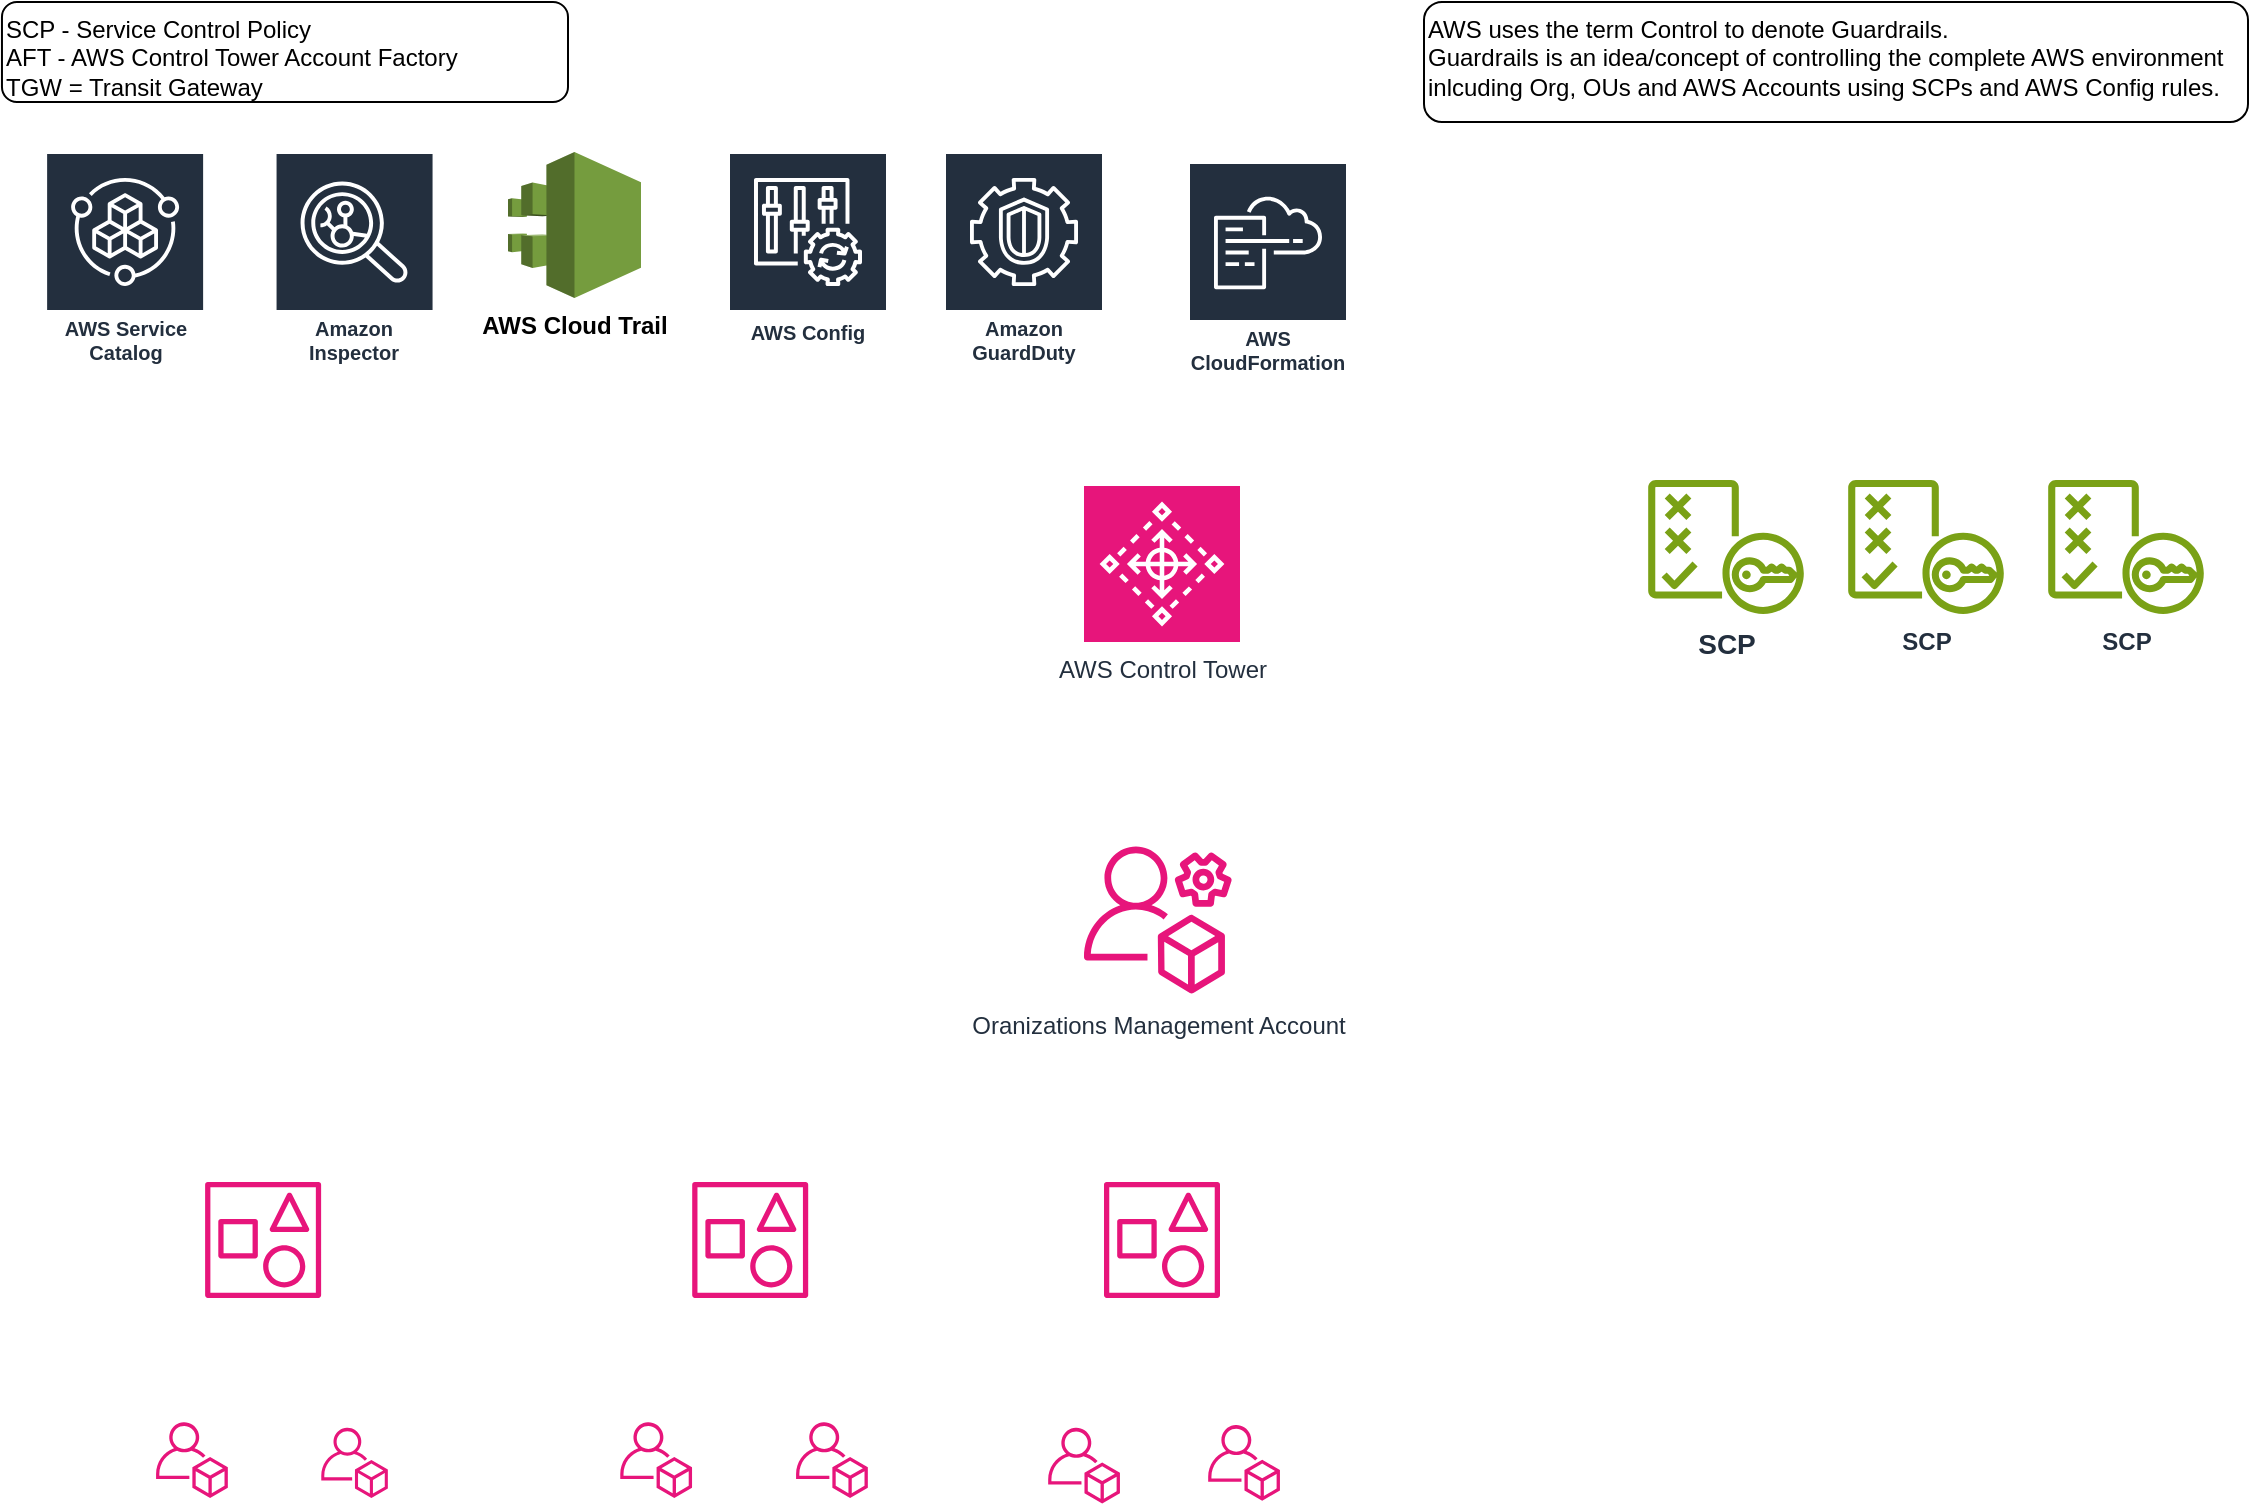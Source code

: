 <mxfile version="22.1.3" type="github">
  <diagram name="Page-1" id="SBuC9JLOga-4O0SH2pjl">
    <mxGraphModel dx="1713" dy="891" grid="1" gridSize="10" guides="1" tooltips="1" connect="1" arrows="1" fold="1" page="1" pageScale="1" pageWidth="1169" pageHeight="827" math="0" shadow="0">
      <root>
        <mxCell id="0" />
        <mxCell id="1" parent="0" />
        <mxCell id="ejXNgcBb5iCPQITtlgoU-1" value="" style="sketch=0;outlineConnect=0;fontColor=#232F3E;gradientColor=none;fillColor=#E7157B;strokeColor=none;dashed=0;verticalLabelPosition=bottom;verticalAlign=top;align=center;html=1;fontSize=12;fontStyle=0;aspect=fixed;pointerEvents=1;shape=mxgraph.aws4.organizations_account;" vertex="1" parent="1">
          <mxGeometry x="83.95" y="720" width="36.05" height="38" as="geometry" />
        </mxCell>
        <mxCell id="ejXNgcBb5iCPQITtlgoU-5" value="" style="sketch=0;outlineConnect=0;fontColor=#232F3E;gradientColor=none;fillColor=#E7157B;strokeColor=none;dashed=0;verticalLabelPosition=bottom;verticalAlign=top;align=center;html=1;fontSize=12;fontStyle=0;aspect=fixed;pointerEvents=1;shape=mxgraph.aws4.organizations_account;" vertex="1" parent="1">
          <mxGeometry x="166.56" y="722.75" width="33.44" height="35.25" as="geometry" />
        </mxCell>
        <mxCell id="ejXNgcBb5iCPQITtlgoU-6" value="" style="sketch=0;outlineConnect=0;fontColor=#232F3E;gradientColor=none;fillColor=#E7157B;strokeColor=none;dashed=0;verticalLabelPosition=bottom;verticalAlign=top;align=center;html=1;fontSize=12;fontStyle=0;aspect=fixed;pointerEvents=1;shape=mxgraph.aws4.organizations_account;" vertex="1" parent="1">
          <mxGeometry x="316.05" y="720" width="36.05" height="38" as="geometry" />
        </mxCell>
        <mxCell id="ejXNgcBb5iCPQITtlgoU-7" value="" style="sketch=0;outlineConnect=0;fontColor=#232F3E;gradientColor=none;fillColor=#E7157B;strokeColor=none;dashed=0;verticalLabelPosition=bottom;verticalAlign=top;align=center;html=1;fontSize=12;fontStyle=0;aspect=fixed;pointerEvents=1;shape=mxgraph.aws4.organizations_account;" vertex="1" parent="1">
          <mxGeometry x="403.95" y="720" width="36.05" height="38" as="geometry" />
        </mxCell>
        <mxCell id="ejXNgcBb5iCPQITtlgoU-8" value="" style="sketch=0;outlineConnect=0;fontColor=#232F3E;gradientColor=none;fillColor=#E7157B;strokeColor=none;dashed=0;verticalLabelPosition=bottom;verticalAlign=top;align=center;html=1;fontSize=12;fontStyle=0;aspect=fixed;pointerEvents=1;shape=mxgraph.aws4.organizations_account;" vertex="1" parent="1">
          <mxGeometry x="530" y="722.75" width="36.05" height="38" as="geometry" />
        </mxCell>
        <mxCell id="ejXNgcBb5iCPQITtlgoU-9" value="" style="sketch=0;outlineConnect=0;fontColor=#232F3E;gradientColor=none;fillColor=#E7157B;strokeColor=none;dashed=0;verticalLabelPosition=bottom;verticalAlign=top;align=center;html=1;fontSize=12;fontStyle=0;aspect=fixed;pointerEvents=1;shape=mxgraph.aws4.organizations_account;" vertex="1" parent="1">
          <mxGeometry x="610" y="721.38" width="36.05" height="38" as="geometry" />
        </mxCell>
        <mxCell id="ejXNgcBb5iCPQITtlgoU-10" value="" style="sketch=0;outlineConnect=0;fontColor=#232F3E;gradientColor=none;fillColor=#E7157B;strokeColor=none;dashed=0;verticalLabelPosition=bottom;verticalAlign=top;align=center;html=1;fontSize=12;fontStyle=0;aspect=fixed;pointerEvents=1;shape=mxgraph.aws4.organizations_account2;" vertex="1" parent="1">
          <mxGeometry x="108.56" y="600" width="58" height="58" as="geometry" />
        </mxCell>
        <mxCell id="ejXNgcBb5iCPQITtlgoU-11" value="Oranizations Management Account" style="sketch=0;outlineConnect=0;fontColor=#232F3E;gradientColor=none;fillColor=#E7157B;strokeColor=none;dashed=0;verticalLabelPosition=bottom;verticalAlign=top;align=center;html=1;fontSize=12;fontStyle=0;aspect=fixed;pointerEvents=1;shape=mxgraph.aws4.organizations_management_account;" vertex="1" parent="1">
          <mxGeometry x="548" y="430" width="74" height="78" as="geometry" />
        </mxCell>
        <mxCell id="ejXNgcBb5iCPQITtlgoU-12" value="" style="sketch=0;outlineConnect=0;fontColor=#232F3E;gradientColor=none;fillColor=#E7157B;strokeColor=none;dashed=0;verticalLabelPosition=bottom;verticalAlign=top;align=center;html=1;fontSize=12;fontStyle=0;aspect=fixed;pointerEvents=1;shape=mxgraph.aws4.organizations_account2;" vertex="1" parent="1">
          <mxGeometry x="352.1" y="600" width="58" height="58" as="geometry" />
        </mxCell>
        <mxCell id="ejXNgcBb5iCPQITtlgoU-13" value="" style="sketch=0;outlineConnect=0;fontColor=#232F3E;gradientColor=none;fillColor=#E7157B;strokeColor=none;dashed=0;verticalLabelPosition=bottom;verticalAlign=top;align=center;html=1;fontSize=12;fontStyle=0;aspect=fixed;pointerEvents=1;shape=mxgraph.aws4.organizations_account2;" vertex="1" parent="1">
          <mxGeometry x="558" y="600" width="58" height="58" as="geometry" />
        </mxCell>
        <mxCell id="ejXNgcBb5iCPQITtlgoU-14" value="AWS Control Tower" style="sketch=0;points=[[0,0,0],[0.25,0,0],[0.5,0,0],[0.75,0,0],[1,0,0],[0,1,0],[0.25,1,0],[0.5,1,0],[0.75,1,0],[1,1,0],[0,0.25,0],[0,0.5,0],[0,0.75,0],[1,0.25,0],[1,0.5,0],[1,0.75,0]];points=[[0,0,0],[0.25,0,0],[0.5,0,0],[0.75,0,0],[1,0,0],[0,1,0],[0.25,1,0],[0.5,1,0],[0.75,1,0],[1,1,0],[0,0.25,0],[0,0.5,0],[0,0.75,0],[1,0.25,0],[1,0.5,0],[1,0.75,0]];outlineConnect=0;fontColor=#232F3E;fillColor=#E7157B;strokeColor=#ffffff;dashed=0;verticalLabelPosition=bottom;verticalAlign=top;align=center;html=1;fontSize=12;fontStyle=0;aspect=fixed;shape=mxgraph.aws4.resourceIcon;resIcon=mxgraph.aws4.control_tower;" vertex="1" parent="1">
          <mxGeometry x="548" y="252" width="78" height="78" as="geometry" />
        </mxCell>
        <mxCell id="ejXNgcBb5iCPQITtlgoU-16" value="&lt;b&gt;&lt;font style=&quot;font-size: 14px;&quot;&gt;SCP&lt;/font&gt;&lt;/b&gt;" style="sketch=0;outlineConnect=0;fontColor=#232F3E;gradientColor=none;fillColor=#7AA116;strokeColor=none;dashed=0;verticalLabelPosition=bottom;verticalAlign=top;align=center;html=1;fontSize=12;fontStyle=0;aspect=fixed;pointerEvents=1;shape=mxgraph.aws4.policy;" vertex="1" parent="1">
          <mxGeometry x="830" y="249" width="78" height="67" as="geometry" />
        </mxCell>
        <mxCell id="ejXNgcBb5iCPQITtlgoU-17" value="SCP" style="sketch=0;outlineConnect=0;fontColor=#232F3E;gradientColor=none;fillColor=#7AA116;strokeColor=none;dashed=0;verticalLabelPosition=bottom;verticalAlign=top;align=center;html=1;fontSize=12;fontStyle=1;aspect=fixed;pointerEvents=1;shape=mxgraph.aws4.policy;" vertex="1" parent="1">
          <mxGeometry x="930" y="249" width="78" height="67" as="geometry" />
        </mxCell>
        <mxCell id="ejXNgcBb5iCPQITtlgoU-18" value="SCP" style="sketch=0;outlineConnect=0;fontColor=#232F3E;gradientColor=none;fillColor=#7AA116;strokeColor=none;dashed=0;verticalLabelPosition=bottom;verticalAlign=top;align=center;html=1;fontSize=12;fontStyle=1;aspect=fixed;pointerEvents=1;shape=mxgraph.aws4.policy;" vertex="1" parent="1">
          <mxGeometry x="1030" y="249" width="78" height="67" as="geometry" />
        </mxCell>
        <mxCell id="ejXNgcBb5iCPQITtlgoU-19" value="SCP - Service Control Policy&lt;br&gt;AFT - AWS Control Tower Account Factory&lt;br&gt;TGW = Transit Gateway" style="rounded=1;whiteSpace=wrap;html=1;align=left;verticalAlign=top;" vertex="1" parent="1">
          <mxGeometry x="6.98" y="10" width="283.02" height="50" as="geometry" />
        </mxCell>
        <mxCell id="ejXNgcBb5iCPQITtlgoU-23" value="AWS Cloud Trail" style="outlineConnect=0;dashed=0;verticalLabelPosition=bottom;verticalAlign=top;align=center;html=1;shape=mxgraph.aws3.cloudtrail;fillColor=#759C3E;gradientColor=none;fontStyle=1" vertex="1" parent="1">
          <mxGeometry x="260" y="85" width="66.5" height="73" as="geometry" />
        </mxCell>
        <mxCell id="ejXNgcBb5iCPQITtlgoU-24" value="AWS Service Catalog" style="sketch=0;outlineConnect=0;fontColor=#232F3E;gradientColor=none;strokeColor=#ffffff;fillColor=#232F3E;dashed=0;verticalLabelPosition=middle;verticalAlign=bottom;align=center;html=1;whiteSpace=wrap;fontSize=10;fontStyle=1;spacing=3;shape=mxgraph.aws4.productIcon;prIcon=mxgraph.aws4.service_catalog;" vertex="1" parent="1">
          <mxGeometry x="28.56" y="85" width="80" height="110" as="geometry" />
        </mxCell>
        <mxCell id="ejXNgcBb5iCPQITtlgoU-25" value="Amazon Inspector" style="sketch=0;outlineConnect=0;fontColor=#232F3E;gradientColor=none;strokeColor=#ffffff;fillColor=#232F3E;dashed=0;verticalLabelPosition=middle;verticalAlign=bottom;align=center;html=1;whiteSpace=wrap;fontSize=10;fontStyle=1;spacing=3;shape=mxgraph.aws4.productIcon;prIcon=mxgraph.aws4.inspector;" vertex="1" parent="1">
          <mxGeometry x="143.28" y="85" width="80" height="110" as="geometry" />
        </mxCell>
        <mxCell id="ejXNgcBb5iCPQITtlgoU-26" value="Amazon GuardDuty" style="sketch=0;outlineConnect=0;fontColor=#232F3E;gradientColor=none;strokeColor=#ffffff;fillColor=#232F3E;dashed=0;verticalLabelPosition=middle;verticalAlign=bottom;align=center;html=1;whiteSpace=wrap;fontSize=10;fontStyle=1;spacing=3;shape=mxgraph.aws4.productIcon;prIcon=mxgraph.aws4.guardduty;" vertex="1" parent="1">
          <mxGeometry x="478" y="85" width="80" height="110" as="geometry" />
        </mxCell>
        <mxCell id="ejXNgcBb5iCPQITtlgoU-27" value="AWS Config" style="sketch=0;outlineConnect=0;fontColor=#232F3E;gradientColor=none;strokeColor=#ffffff;fillColor=#232F3E;dashed=0;verticalLabelPosition=middle;verticalAlign=bottom;align=center;html=1;whiteSpace=wrap;fontSize=10;fontStyle=1;spacing=3;shape=mxgraph.aws4.productIcon;prIcon=mxgraph.aws4.config;" vertex="1" parent="1">
          <mxGeometry x="370" y="85" width="80" height="100" as="geometry" />
        </mxCell>
        <mxCell id="ejXNgcBb5iCPQITtlgoU-28" value="AWS uses the term Control to denote Guardrails.&lt;br&gt;Guardrails is an idea/concept of controlling the complete AWS environment inlcuding Org, OUs and AWS Accounts using SCPs and AWS Config rules." style="rounded=1;whiteSpace=wrap;html=1;align=left;verticalAlign=top;" vertex="1" parent="1">
          <mxGeometry x="718" y="10" width="412" height="60" as="geometry" />
        </mxCell>
        <mxCell id="ejXNgcBb5iCPQITtlgoU-29" value="AWS CloudFormation" style="sketch=0;outlineConnect=0;fontColor=#232F3E;gradientColor=none;strokeColor=#ffffff;fillColor=#232F3E;dashed=0;verticalLabelPosition=middle;verticalAlign=bottom;align=center;html=1;whiteSpace=wrap;fontSize=10;fontStyle=1;spacing=3;shape=mxgraph.aws4.productIcon;prIcon=mxgraph.aws4.cloudformation;" vertex="1" parent="1">
          <mxGeometry x="600" y="90" width="80" height="110" as="geometry" />
        </mxCell>
      </root>
    </mxGraphModel>
  </diagram>
</mxfile>
